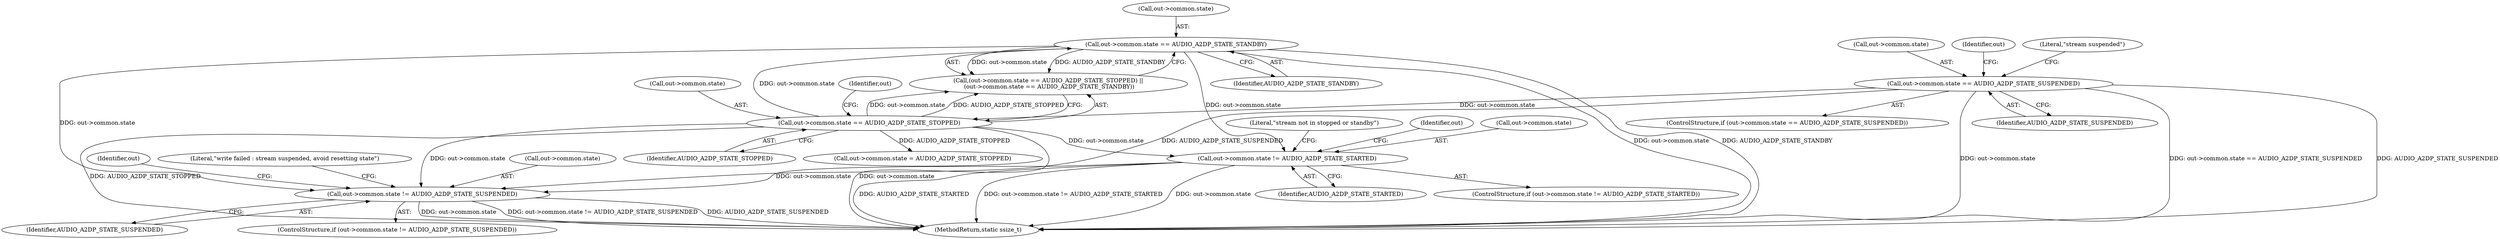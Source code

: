 digraph "0_Android_472271b153c5dc53c28beac55480a8d8434b2d5c_4@pointer" {
"1000260" [label="(Call,out->common.state != AUDIO_A2DP_STATE_SUSPENDED)"];
"1000159" [label="(Call,out->common.state == AUDIO_A2DP_STATE_STANDBY)"];
"1000152" [label="(Call,out->common.state == AUDIO_A2DP_STATE_STOPPED)"];
"1000130" [label="(Call,out->common.state == AUDIO_A2DP_STATE_SUSPENDED)"];
"1000203" [label="(Call,out->common.state != AUDIO_A2DP_STATE_STARTED)"];
"1000131" [label="(Call,out->common.state)"];
"1000129" [label="(ControlStructure,if (out->common.state == AUDIO_A2DP_STATE_SUSPENDED))"];
"1000261" [label="(Call,out->common.state)"];
"1000159" [label="(Call,out->common.state == AUDIO_A2DP_STATE_STANDBY)"];
"1000267" [label="(Call,out->common.state = AUDIO_A2DP_STATE_STOPPED)"];
"1000227" [label="(Identifier,out)"];
"1000155" [label="(Identifier,out)"];
"1000204" [label="(Call,out->common.state)"];
"1000202" [label="(ControlStructure,if (out->common.state != AUDIO_A2DP_STATE_STARTED))"];
"1000270" [label="(Identifier,out)"];
"1000158" [label="(Identifier,AUDIO_A2DP_STATE_STOPPED)"];
"1000151" [label="(Call,(out->common.state == AUDIO_A2DP_STATE_STOPPED) ||\n (out->common.state == AUDIO_A2DP_STATE_STANDBY))"];
"1000130" [label="(Call,out->common.state == AUDIO_A2DP_STATE_SUSPENDED)"];
"1000162" [label="(Identifier,out)"];
"1000260" [label="(Call,out->common.state != AUDIO_A2DP_STATE_SUSPENDED)"];
"1000165" [label="(Identifier,AUDIO_A2DP_STATE_STANDBY)"];
"1000209" [label="(Identifier,AUDIO_A2DP_STATE_STARTED)"];
"1000203" [label="(Call,out->common.state != AUDIO_A2DP_STATE_STARTED)"];
"1000152" [label="(Call,out->common.state == AUDIO_A2DP_STATE_STOPPED)"];
"1000266" [label="(Identifier,AUDIO_A2DP_STATE_SUSPENDED)"];
"1000212" [label="(Literal,\"stream not in stopped or standby\")"];
"1000153" [label="(Call,out->common.state)"];
"1000302" [label="(MethodReturn,static ssize_t)"];
"1000139" [label="(Literal,\"stream suspended\")"];
"1000259" [label="(ControlStructure,if (out->common.state != AUDIO_A2DP_STATE_SUSPENDED))"];
"1000136" [label="(Identifier,AUDIO_A2DP_STATE_SUSPENDED)"];
"1000160" [label="(Call,out->common.state)"];
"1000276" [label="(Literal,\"write failed : stream suspended, avoid resetting state\")"];
"1000260" -> "1000259"  [label="AST: "];
"1000260" -> "1000266"  [label="CFG: "];
"1000261" -> "1000260"  [label="AST: "];
"1000266" -> "1000260"  [label="AST: "];
"1000270" -> "1000260"  [label="CFG: "];
"1000276" -> "1000260"  [label="CFG: "];
"1000260" -> "1000302"  [label="DDG: out->common.state != AUDIO_A2DP_STATE_SUSPENDED"];
"1000260" -> "1000302"  [label="DDG: AUDIO_A2DP_STATE_SUSPENDED"];
"1000260" -> "1000302"  [label="DDG: out->common.state"];
"1000159" -> "1000260"  [label="DDG: out->common.state"];
"1000152" -> "1000260"  [label="DDG: out->common.state"];
"1000203" -> "1000260"  [label="DDG: out->common.state"];
"1000130" -> "1000260"  [label="DDG: AUDIO_A2DP_STATE_SUSPENDED"];
"1000159" -> "1000151"  [label="AST: "];
"1000159" -> "1000165"  [label="CFG: "];
"1000160" -> "1000159"  [label="AST: "];
"1000165" -> "1000159"  [label="AST: "];
"1000151" -> "1000159"  [label="CFG: "];
"1000159" -> "1000302"  [label="DDG: out->common.state"];
"1000159" -> "1000302"  [label="DDG: AUDIO_A2DP_STATE_STANDBY"];
"1000159" -> "1000151"  [label="DDG: out->common.state"];
"1000159" -> "1000151"  [label="DDG: AUDIO_A2DP_STATE_STANDBY"];
"1000152" -> "1000159"  [label="DDG: out->common.state"];
"1000159" -> "1000203"  [label="DDG: out->common.state"];
"1000152" -> "1000151"  [label="AST: "];
"1000152" -> "1000158"  [label="CFG: "];
"1000153" -> "1000152"  [label="AST: "];
"1000158" -> "1000152"  [label="AST: "];
"1000162" -> "1000152"  [label="CFG: "];
"1000151" -> "1000152"  [label="CFG: "];
"1000152" -> "1000302"  [label="DDG: AUDIO_A2DP_STATE_STOPPED"];
"1000152" -> "1000302"  [label="DDG: out->common.state"];
"1000152" -> "1000151"  [label="DDG: out->common.state"];
"1000152" -> "1000151"  [label="DDG: AUDIO_A2DP_STATE_STOPPED"];
"1000130" -> "1000152"  [label="DDG: out->common.state"];
"1000152" -> "1000203"  [label="DDG: out->common.state"];
"1000152" -> "1000267"  [label="DDG: AUDIO_A2DP_STATE_STOPPED"];
"1000130" -> "1000129"  [label="AST: "];
"1000130" -> "1000136"  [label="CFG: "];
"1000131" -> "1000130"  [label="AST: "];
"1000136" -> "1000130"  [label="AST: "];
"1000139" -> "1000130"  [label="CFG: "];
"1000155" -> "1000130"  [label="CFG: "];
"1000130" -> "1000302"  [label="DDG: out->common.state == AUDIO_A2DP_STATE_SUSPENDED"];
"1000130" -> "1000302"  [label="DDG: AUDIO_A2DP_STATE_SUSPENDED"];
"1000130" -> "1000302"  [label="DDG: out->common.state"];
"1000203" -> "1000202"  [label="AST: "];
"1000203" -> "1000209"  [label="CFG: "];
"1000204" -> "1000203"  [label="AST: "];
"1000209" -> "1000203"  [label="AST: "];
"1000212" -> "1000203"  [label="CFG: "];
"1000227" -> "1000203"  [label="CFG: "];
"1000203" -> "1000302"  [label="DDG: AUDIO_A2DP_STATE_STARTED"];
"1000203" -> "1000302"  [label="DDG: out->common.state != AUDIO_A2DP_STATE_STARTED"];
"1000203" -> "1000302"  [label="DDG: out->common.state"];
}
